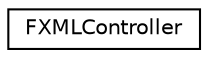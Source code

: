 digraph "Graphical Class Hierarchy"
{
  edge [fontname="Helvetica",fontsize="10",labelfontname="Helvetica",labelfontsize="10"];
  node [fontname="Helvetica",fontsize="10",shape=record];
  rankdir="LR";
  Node0 [label="FXMLController",height=0.2,width=0.4,color="black", fillcolor="white", style="filled",URL="$class_f_x_m_l_controller.html"];
}
